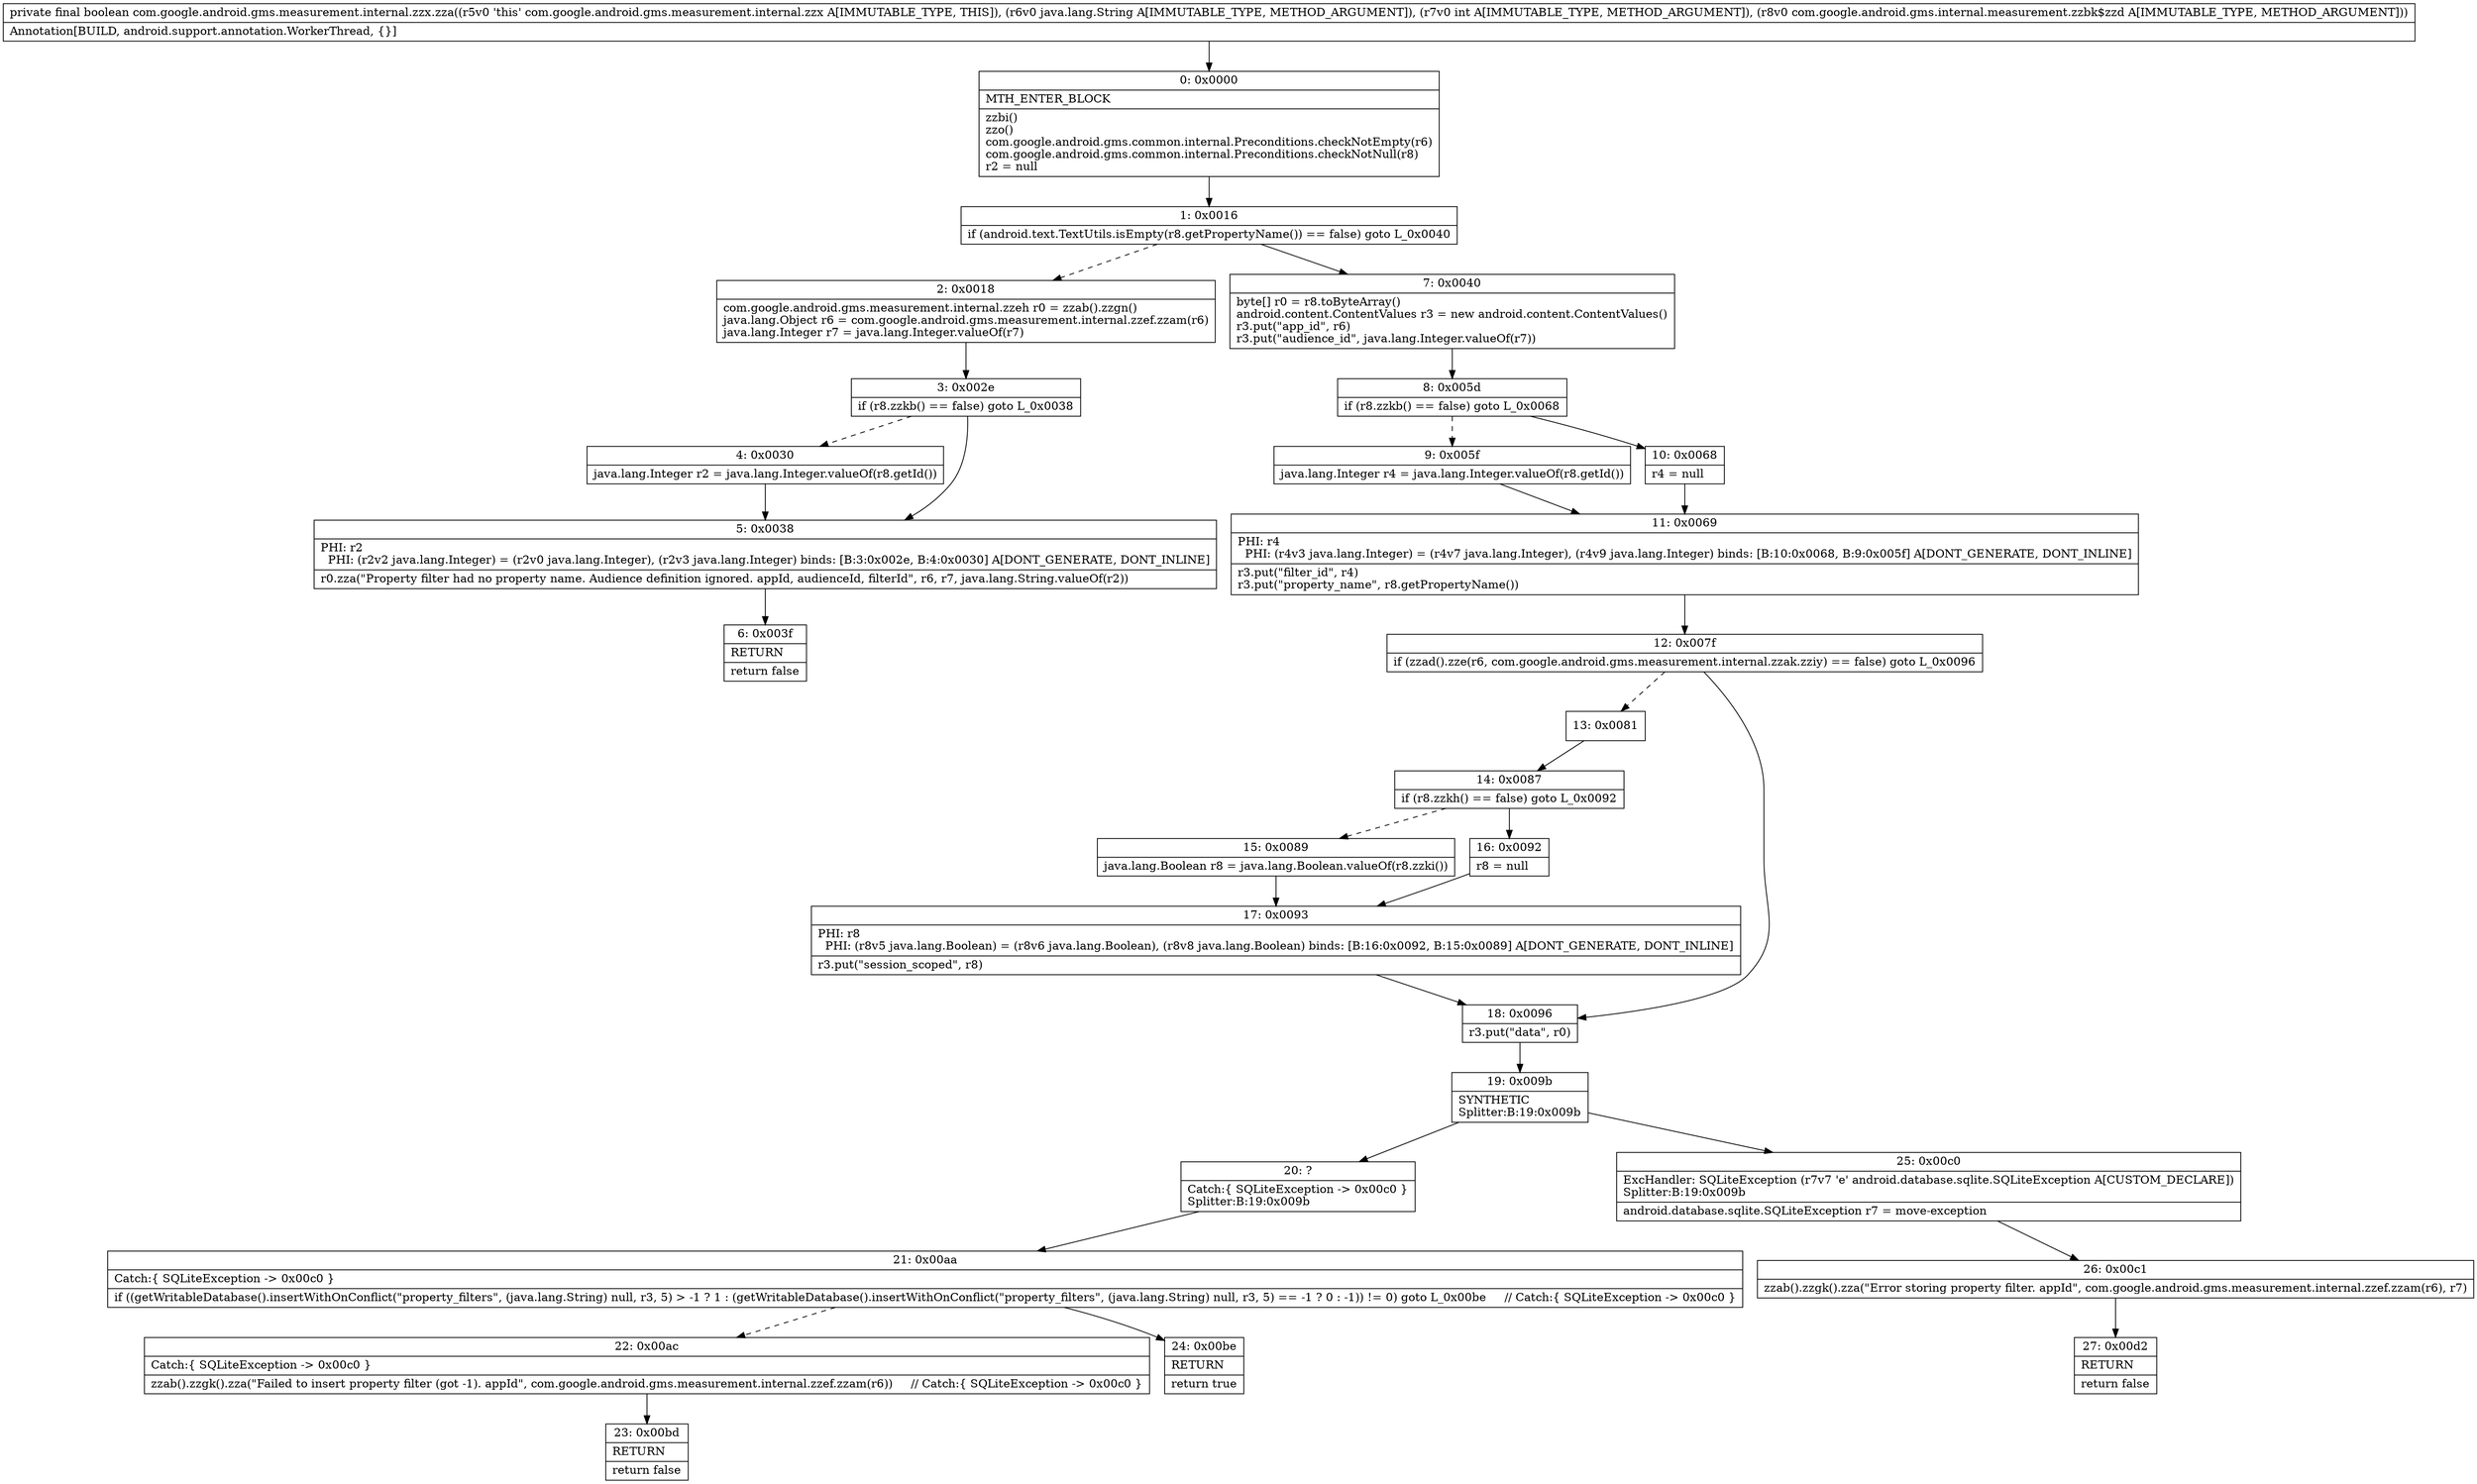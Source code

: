 digraph "CFG forcom.google.android.gms.measurement.internal.zzx.zza(Ljava\/lang\/String;ILcom\/google\/android\/gms\/internal\/measurement\/zzbk$zzd;)Z" {
Node_0 [shape=record,label="{0\:\ 0x0000|MTH_ENTER_BLOCK\l|zzbi()\lzzo()\lcom.google.android.gms.common.internal.Preconditions.checkNotEmpty(r6)\lcom.google.android.gms.common.internal.Preconditions.checkNotNull(r8)\lr2 = null\l}"];
Node_1 [shape=record,label="{1\:\ 0x0016|if (android.text.TextUtils.isEmpty(r8.getPropertyName()) == false) goto L_0x0040\l}"];
Node_2 [shape=record,label="{2\:\ 0x0018|com.google.android.gms.measurement.internal.zzeh r0 = zzab().zzgn()\ljava.lang.Object r6 = com.google.android.gms.measurement.internal.zzef.zzam(r6)\ljava.lang.Integer r7 = java.lang.Integer.valueOf(r7)\l}"];
Node_3 [shape=record,label="{3\:\ 0x002e|if (r8.zzkb() == false) goto L_0x0038\l}"];
Node_4 [shape=record,label="{4\:\ 0x0030|java.lang.Integer r2 = java.lang.Integer.valueOf(r8.getId())\l}"];
Node_5 [shape=record,label="{5\:\ 0x0038|PHI: r2 \l  PHI: (r2v2 java.lang.Integer) = (r2v0 java.lang.Integer), (r2v3 java.lang.Integer) binds: [B:3:0x002e, B:4:0x0030] A[DONT_GENERATE, DONT_INLINE]\l|r0.zza(\"Property filter had no property name. Audience definition ignored. appId, audienceId, filterId\", r6, r7, java.lang.String.valueOf(r2))\l}"];
Node_6 [shape=record,label="{6\:\ 0x003f|RETURN\l|return false\l}"];
Node_7 [shape=record,label="{7\:\ 0x0040|byte[] r0 = r8.toByteArray()\landroid.content.ContentValues r3 = new android.content.ContentValues()\lr3.put(\"app_id\", r6)\lr3.put(\"audience_id\", java.lang.Integer.valueOf(r7))\l}"];
Node_8 [shape=record,label="{8\:\ 0x005d|if (r8.zzkb() == false) goto L_0x0068\l}"];
Node_9 [shape=record,label="{9\:\ 0x005f|java.lang.Integer r4 = java.lang.Integer.valueOf(r8.getId())\l}"];
Node_10 [shape=record,label="{10\:\ 0x0068|r4 = null\l}"];
Node_11 [shape=record,label="{11\:\ 0x0069|PHI: r4 \l  PHI: (r4v3 java.lang.Integer) = (r4v7 java.lang.Integer), (r4v9 java.lang.Integer) binds: [B:10:0x0068, B:9:0x005f] A[DONT_GENERATE, DONT_INLINE]\l|r3.put(\"filter_id\", r4)\lr3.put(\"property_name\", r8.getPropertyName())\l}"];
Node_12 [shape=record,label="{12\:\ 0x007f|if (zzad().zze(r6, com.google.android.gms.measurement.internal.zzak.zziy) == false) goto L_0x0096\l}"];
Node_13 [shape=record,label="{13\:\ 0x0081}"];
Node_14 [shape=record,label="{14\:\ 0x0087|if (r8.zzkh() == false) goto L_0x0092\l}"];
Node_15 [shape=record,label="{15\:\ 0x0089|java.lang.Boolean r8 = java.lang.Boolean.valueOf(r8.zzki())\l}"];
Node_16 [shape=record,label="{16\:\ 0x0092|r8 = null\l}"];
Node_17 [shape=record,label="{17\:\ 0x0093|PHI: r8 \l  PHI: (r8v5 java.lang.Boolean) = (r8v6 java.lang.Boolean), (r8v8 java.lang.Boolean) binds: [B:16:0x0092, B:15:0x0089] A[DONT_GENERATE, DONT_INLINE]\l|r3.put(\"session_scoped\", r8)\l}"];
Node_18 [shape=record,label="{18\:\ 0x0096|r3.put(\"data\", r0)\l}"];
Node_19 [shape=record,label="{19\:\ 0x009b|SYNTHETIC\lSplitter:B:19:0x009b\l}"];
Node_20 [shape=record,label="{20\:\ ?|Catch:\{ SQLiteException \-\> 0x00c0 \}\lSplitter:B:19:0x009b\l}"];
Node_21 [shape=record,label="{21\:\ 0x00aa|Catch:\{ SQLiteException \-\> 0x00c0 \}\l|if ((getWritableDatabase().insertWithOnConflict(\"property_filters\", (java.lang.String) null, r3, 5) \> \-1 ? 1 : (getWritableDatabase().insertWithOnConflict(\"property_filters\", (java.lang.String) null, r3, 5) == \-1 ? 0 : \-1)) != 0) goto L_0x00be     \/\/ Catch:\{ SQLiteException \-\> 0x00c0 \}\l}"];
Node_22 [shape=record,label="{22\:\ 0x00ac|Catch:\{ SQLiteException \-\> 0x00c0 \}\l|zzab().zzgk().zza(\"Failed to insert property filter (got \-1). appId\", com.google.android.gms.measurement.internal.zzef.zzam(r6))     \/\/ Catch:\{ SQLiteException \-\> 0x00c0 \}\l}"];
Node_23 [shape=record,label="{23\:\ 0x00bd|RETURN\l|return false\l}"];
Node_24 [shape=record,label="{24\:\ 0x00be|RETURN\l|return true\l}"];
Node_25 [shape=record,label="{25\:\ 0x00c0|ExcHandler: SQLiteException (r7v7 'e' android.database.sqlite.SQLiteException A[CUSTOM_DECLARE])\lSplitter:B:19:0x009b\l|android.database.sqlite.SQLiteException r7 = move\-exception\l}"];
Node_26 [shape=record,label="{26\:\ 0x00c1|zzab().zzgk().zza(\"Error storing property filter. appId\", com.google.android.gms.measurement.internal.zzef.zzam(r6), r7)\l}"];
Node_27 [shape=record,label="{27\:\ 0x00d2|RETURN\l|return false\l}"];
MethodNode[shape=record,label="{private final boolean com.google.android.gms.measurement.internal.zzx.zza((r5v0 'this' com.google.android.gms.measurement.internal.zzx A[IMMUTABLE_TYPE, THIS]), (r6v0 java.lang.String A[IMMUTABLE_TYPE, METHOD_ARGUMENT]), (r7v0 int A[IMMUTABLE_TYPE, METHOD_ARGUMENT]), (r8v0 com.google.android.gms.internal.measurement.zzbk$zzd A[IMMUTABLE_TYPE, METHOD_ARGUMENT]))  | Annotation[BUILD, android.support.annotation.WorkerThread, \{\}]\l}"];
MethodNode -> Node_0;
Node_0 -> Node_1;
Node_1 -> Node_2[style=dashed];
Node_1 -> Node_7;
Node_2 -> Node_3;
Node_3 -> Node_4[style=dashed];
Node_3 -> Node_5;
Node_4 -> Node_5;
Node_5 -> Node_6;
Node_7 -> Node_8;
Node_8 -> Node_9[style=dashed];
Node_8 -> Node_10;
Node_9 -> Node_11;
Node_10 -> Node_11;
Node_11 -> Node_12;
Node_12 -> Node_13[style=dashed];
Node_12 -> Node_18;
Node_13 -> Node_14;
Node_14 -> Node_15[style=dashed];
Node_14 -> Node_16;
Node_15 -> Node_17;
Node_16 -> Node_17;
Node_17 -> Node_18;
Node_18 -> Node_19;
Node_19 -> Node_20;
Node_19 -> Node_25;
Node_20 -> Node_21;
Node_21 -> Node_22[style=dashed];
Node_21 -> Node_24;
Node_22 -> Node_23;
Node_25 -> Node_26;
Node_26 -> Node_27;
}

